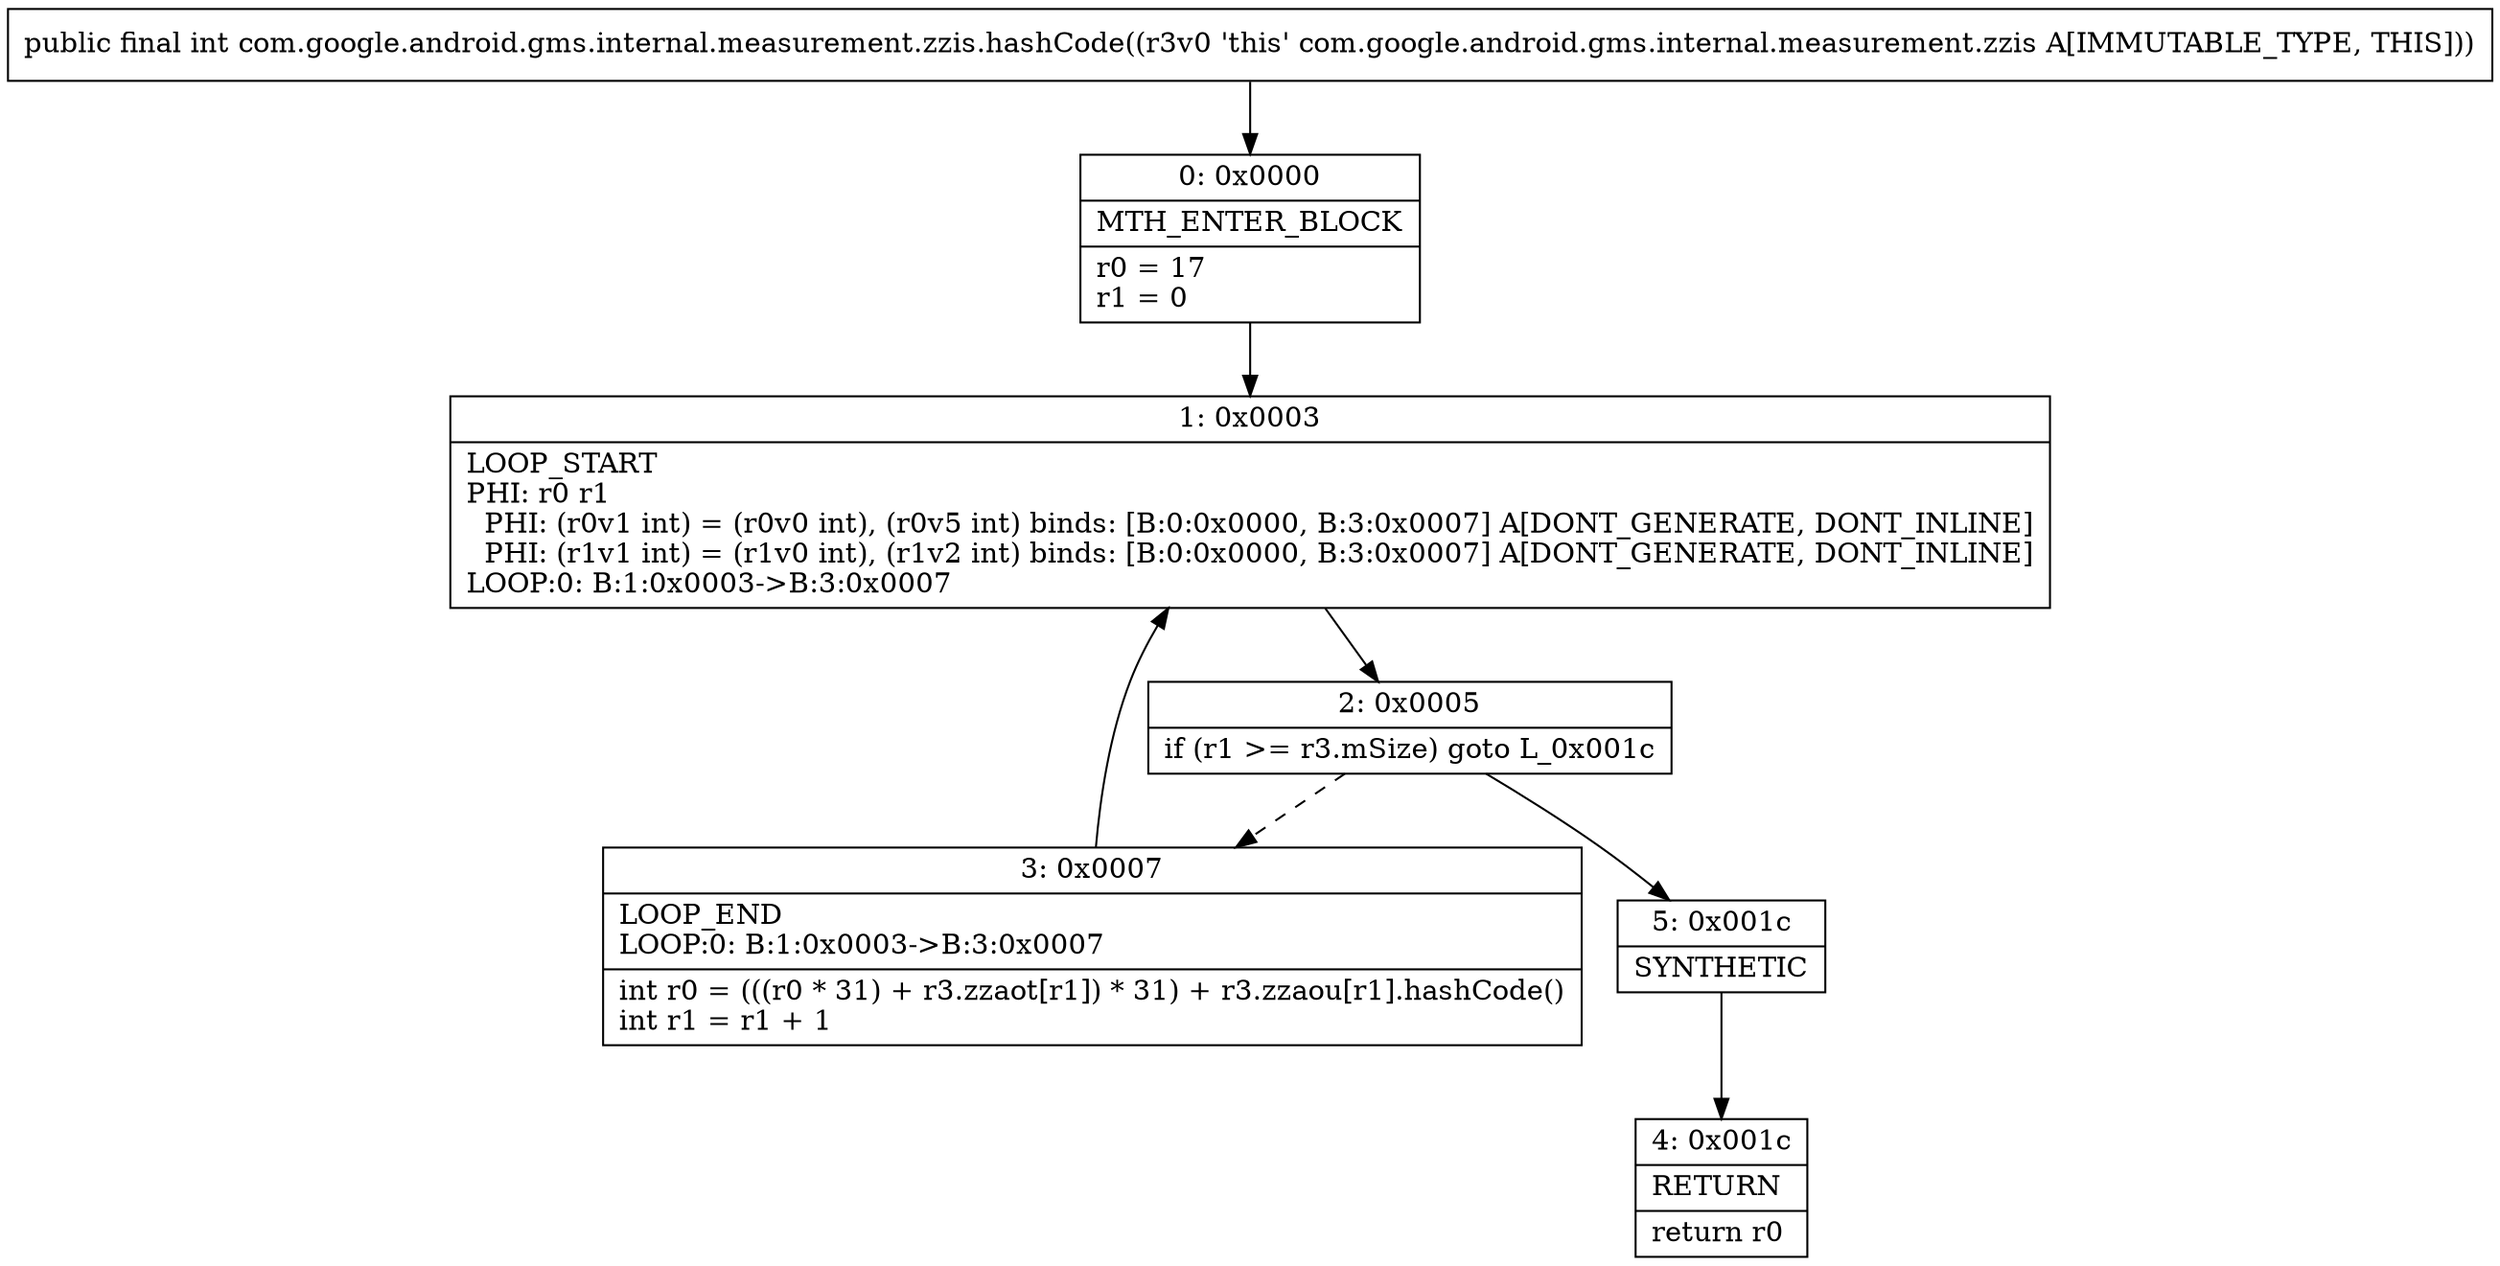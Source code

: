 digraph "CFG forcom.google.android.gms.internal.measurement.zzis.hashCode()I" {
Node_0 [shape=record,label="{0\:\ 0x0000|MTH_ENTER_BLOCK\l|r0 = 17\lr1 = 0\l}"];
Node_1 [shape=record,label="{1\:\ 0x0003|LOOP_START\lPHI: r0 r1 \l  PHI: (r0v1 int) = (r0v0 int), (r0v5 int) binds: [B:0:0x0000, B:3:0x0007] A[DONT_GENERATE, DONT_INLINE]\l  PHI: (r1v1 int) = (r1v0 int), (r1v2 int) binds: [B:0:0x0000, B:3:0x0007] A[DONT_GENERATE, DONT_INLINE]\lLOOP:0: B:1:0x0003\-\>B:3:0x0007\l}"];
Node_2 [shape=record,label="{2\:\ 0x0005|if (r1 \>= r3.mSize) goto L_0x001c\l}"];
Node_3 [shape=record,label="{3\:\ 0x0007|LOOP_END\lLOOP:0: B:1:0x0003\-\>B:3:0x0007\l|int r0 = (((r0 * 31) + r3.zzaot[r1]) * 31) + r3.zzaou[r1].hashCode()\lint r1 = r1 + 1\l}"];
Node_4 [shape=record,label="{4\:\ 0x001c|RETURN\l|return r0\l}"];
Node_5 [shape=record,label="{5\:\ 0x001c|SYNTHETIC\l}"];
MethodNode[shape=record,label="{public final int com.google.android.gms.internal.measurement.zzis.hashCode((r3v0 'this' com.google.android.gms.internal.measurement.zzis A[IMMUTABLE_TYPE, THIS])) }"];
MethodNode -> Node_0;
Node_0 -> Node_1;
Node_1 -> Node_2;
Node_2 -> Node_3[style=dashed];
Node_2 -> Node_5;
Node_3 -> Node_1;
Node_5 -> Node_4;
}

